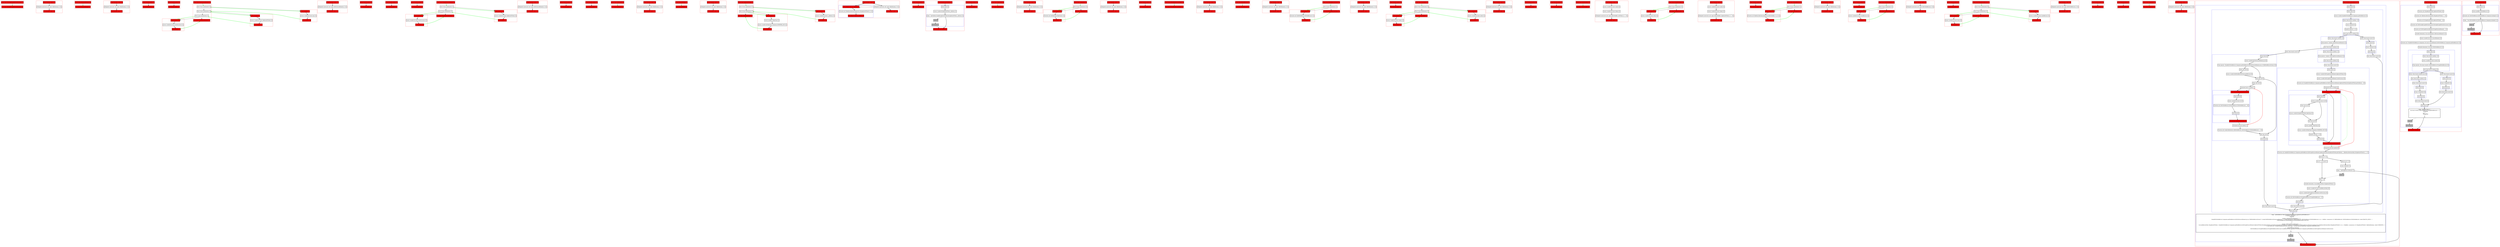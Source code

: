 digraph kt44814_kt {
    graph [nodesep=3]
    node [shape=box penwidth=2]
    edge [penwidth=2]

    subgraph cluster_0 {
        color=red
        0 [label="Enter class FlyweightCapableTreeStructure [1]" style="filled" fillcolor=red];
        1 [label="Exit class FlyweightCapableTreeStructure [1]" style="filled" fillcolor=red];
    }
    0 -> {1} [color=green];

    subgraph cluster_1 {
        color=red
        2 [label="Enter function <init> [2]" style="filled" fillcolor=red];
        3 [label="Delegated constructor call: super<R|kotlin/Any|>() [2]"];
        4 [label="Exit function <init> [2]" style="filled" fillcolor=red];
    }
    2 -> {3};
    3 -> {4};

    subgraph cluster_2 {
        color=red
        5 [label="Enter class FirSourceElement [1]" style="filled" fillcolor=red];
        6 [label="Exit class FirSourceElement [1]" style="filled" fillcolor=red];
    }
    5 -> {6} [color=green];

    subgraph cluster_3 {
        color=red
        7 [label="Enter function <init> [2]" style="filled" fillcolor=red];
        8 [label="Delegated constructor call: super<R|kotlin/Any|>() [2]"];
        9 [label="Exit function <init> [2]" style="filled" fillcolor=red];
    }
    7 -> {8};
    8 -> {9};

    subgraph cluster_4 {
        color=red
        10 [label="Enter function getter [2]" style="filled" fillcolor=red];
        11 [label="Exit function getter [2]" style="filled" fillcolor=red];
    }
    10 -> {11};

    subgraph cluster_5 {
        color=red
        12 [label="Enter function getter [2]" style="filled" fillcolor=red];
        13 [label="Exit function getter [2]" style="filled" fillcolor=red];
    }
    12 -> {13};

    subgraph cluster_6 {
        color=red
        14 [label="Enter class FirPsiSourceElement [1]" style="filled" fillcolor=red];
        15 [label="Part of class initialization [1]"];
        16 [label="Part of class initialization [1]"];
        17 [label="Part of class initialization [1]"];
        18 [label="Exit class FirPsiSourceElement [1]" style="filled" fillcolor=red];
    }
    14 -> {15} [color=green];
    15 -> {16} [style=dotted];
    15 -> {24} [color=green];
    15 -> {24} [style=dashed];
    16 -> {17} [style=dotted];
    16 -> {29} [color=green];
    16 -> {29} [style=dashed];
    17 -> {18} [style=dotted];
    17 -> {34} [color=green];
    17 -> {34} [style=dashed];

    subgraph cluster_7 {
        color=red
        19 [label="Enter function <init> [2]" style="filled" fillcolor=red];
        20 [label="Delegated constructor call: super<R|FirSourceElement|>() [2]"];
        21 [label="Exit function <init> [2]" style="filled" fillcolor=red];
    }
    19 -> {20};
    20 -> {21};

    subgraph cluster_8 {
        color=red
        22 [label="Enter function getter [3]" style="filled" fillcolor=red];
        23 [label="Exit function getter [3]" style="filled" fillcolor=red];
    }
    22 -> {23};

    subgraph cluster_9 {
        color=red
        24 [label="Enter property [2]" style="filled" fillcolor=red];
        25 [label="Access variable R|<local>/psi| [2]"];
        26 [label="Exit property [2]" style="filled" fillcolor=red];
    }
    24 -> {25};
    25 -> {26};
    26 -> {16} [color=green];

    subgraph cluster_10 {
        color=red
        27 [label="Enter function getter [3]" style="filled" fillcolor=red];
        28 [label="Exit function getter [3]" style="filled" fillcolor=red];
    }
    27 -> {28};

    subgraph cluster_11 {
        color=red
        29 [label="Enter property [2]" style="filled" fillcolor=red];
        30 [label="Access variable R|<local>/lighterASTNode| [2]"];
        31 [label="Exit property [2]" style="filled" fillcolor=red];
    }
    29 -> {30};
    30 -> {31};
    31 -> {17} [color=green];

    subgraph cluster_12 {
        color=red
        32 [label="Enter function getter [3]" style="filled" fillcolor=red];
        33 [label="Exit function getter [3]" style="filled" fillcolor=red];
    }
    32 -> {33};

    subgraph cluster_13 {
        color=red
        34 [label="Enter property [2]" style="filled" fillcolor=red];
        35 [label="Access variable R|<local>/treeStructure| [2]"];
        36 [label="Exit property [2]" style="filled" fillcolor=red];
    }
    34 -> {35};
    35 -> {36};
    36 -> {18} [color=green];

    subgraph cluster_14 {
        color=red
        37 [label="Enter class FirLightSourceElement [1]" style="filled" fillcolor=red];
        38 [label="Part of class initialization [1]"];
        39 [label="Part of class initialization [1]"];
        40 [label="Exit class FirLightSourceElement [1]" style="filled" fillcolor=red];
    }
    37 -> {38} [color=green];
    38 -> {39} [style=dotted];
    38 -> {46} [color=green];
    38 -> {46} [style=dashed];
    39 -> {40} [style=dotted];
    39 -> {51} [color=green];
    39 -> {51} [style=dashed];

    subgraph cluster_15 {
        color=red
        41 [label="Enter function <init> [2]" style="filled" fillcolor=red];
        42 [label="Delegated constructor call: super<R|FirSourceElement|>() [2]"];
        43 [label="Exit function <init> [2]" style="filled" fillcolor=red];
    }
    41 -> {42};
    42 -> {43};

    subgraph cluster_16 {
        color=red
        44 [label="Enter function getter [3]" style="filled" fillcolor=red];
        45 [label="Exit function getter [3]" style="filled" fillcolor=red];
    }
    44 -> {45};

    subgraph cluster_17 {
        color=red
        46 [label="Enter property [2]" style="filled" fillcolor=red];
        47 [label="Access variable R|<local>/lighterASTNode| [2]"];
        48 [label="Exit property [2]" style="filled" fillcolor=red];
    }
    46 -> {47};
    47 -> {48};
    48 -> {39} [color=green];

    subgraph cluster_18 {
        color=red
        49 [label="Enter function getter [3]" style="filled" fillcolor=red];
        50 [label="Exit function getter [3]" style="filled" fillcolor=red];
    }
    49 -> {50};

    subgraph cluster_19 {
        color=red
        51 [label="Enter property [2]" style="filled" fillcolor=red];
        52 [label="Access variable R|<local>/treeStructure| [2]"];
        53 [label="Exit property [2]" style="filled" fillcolor=red];
    }
    51 -> {52};
    52 -> {53};
    53 -> {40} [color=green];

    subgraph cluster_20 {
        color=red
        54 [label="Enter class PsiElement [1]" style="filled" fillcolor=red];
        55 [label="Exit class PsiElement [1]" style="filled" fillcolor=red];
    }
    54 -> {55} [color=green];

    subgraph cluster_21 {
        color=red
        56 [label="Enter function <init> [2]" style="filled" fillcolor=red];
        57 [label="Delegated constructor call: super<R|kotlin/Any|>() [2]"];
        58 [label="Exit function <init> [2]" style="filled" fillcolor=red];
    }
    56 -> {57};
    57 -> {58};

    subgraph cluster_22 {
        color=red
        59 [label="Enter class ASTNode [1]" style="filled" fillcolor=red];
        60 [label="Exit class ASTNode [1]" style="filled" fillcolor=red];
    }
    59 -> {60} [color=green];

    subgraph cluster_23 {
        color=red
        61 [label="Enter function <init> [2]" style="filled" fillcolor=red];
        62 [label="Delegated constructor call: super<R|kotlin/Any|>() [2]"];
        63 [label="Exit function <init> [2]" style="filled" fillcolor=red];
    }
    61 -> {62};
    62 -> {63};

    subgraph cluster_24 {
        color=red
        64 [label="Enter class LighterASTNode [1]" style="filled" fillcolor=red];
        65 [label="Part of class initialization [1]"];
        66 [label="Part of class initialization [1]"];
        67 [label="Exit class LighterASTNode [1]" style="filled" fillcolor=red];
    }
    64 -> {65} [color=green];
    65 -> {66} [style=dotted];
    65 -> {76} [color=green];
    65 -> {76} [style=dashed];
    66 -> {67} [style=dotted];
    66 -> {88} [color=green];
    66 -> {88} [style=dashed];

    subgraph cluster_25 {
        color=red
        68 [label="Enter function <init> [2]" style="filled" fillcolor=red];
        subgraph cluster_26 {
            color=blue
            71 [label="Enter default value of _children [3]" style="filled" fillcolor=red];
            72 [label="Function call: R|kotlin/collections/emptyList|<R|LighterASTNode?|>() [3]"];
            73 [label="Exit default value of _children [3]" style="filled" fillcolor=red];
        }
        69 [label="Delegated constructor call: super<R|kotlin/Any|>() [2]"];
        70 [label="Exit function <init> [2]" style="filled" fillcolor=red];
    }
    68 -> {71 69};
    69 -> {70};
    71 -> {72};
    71 -> {71} [style=dashed];
    72 -> {73};

    subgraph cluster_27 {
        color=red
        74 [label="Enter function getter [3]" style="filled" fillcolor=red];
        75 [label="Exit function getter [3]" style="filled" fillcolor=red];
    }
    74 -> {75};

    subgraph cluster_28 {
        color=red
        76 [label="Enter property [2]" style="filled" fillcolor=red];
        77 [label="Access variable R|<local>/_children| [2]"];
        78 [label="Exit property [2]" style="filled" fillcolor=red];
    }
    76 -> {77};
    77 -> {78};
    78 -> {66} [color=green];

    subgraph cluster_29 {
        color=red
        79 [label="Enter function getChildren [2]" style="filled" fillcolor=red];
        subgraph cluster_30 {
            color=blue
            80 [label="Enter block [2]"];
            81 [label="Access variable R|/LighterASTNode._children| [2]"];
            82 [label="Jump: ^getChildren this@R|/LighterASTNode|.R|/LighterASTNode._children| [2]"];
            83 [label="Stub [2]" style="filled" fillcolor=gray];
            84 [label="Exit block [2]" style="filled" fillcolor=gray];
        }
        85 [label="Exit function getChildren [2]" style="filled" fillcolor=red];
    }
    79 -> {80};
    80 -> {81};
    81 -> {82};
    82 -> {85};
    82 -> {83} [style=dotted];
    83 -> {84} [style=dotted];
    84 -> {85} [style=dotted];

    subgraph cluster_31 {
        color=red
        86 [label="Enter function getter [3]" style="filled" fillcolor=red];
        87 [label="Exit function getter [3]" style="filled" fillcolor=red];
    }
    86 -> {87};

    subgraph cluster_32 {
        color=red
        88 [label="Enter property [2]" style="filled" fillcolor=red];
        89 [label="Access qualifier /TokenType [2]"];
        90 [label="Access variable R|/TokenType.Companion.MODIFIER_LIST| [2]"];
        91 [label="Exit property [2]" style="filled" fillcolor=red];
    }
    88 -> {89};
    89 -> {90};
    90 -> {91};
    91 -> {67} [color=green];

    subgraph cluster_33 {
        color=red
        92 [label="Enter class TokenType [1]" style="filled" fillcolor=red];
        93 [label="Exit class TokenType [1]" style="filled" fillcolor=red];
    }
    92 -> {93} [color=green];

    subgraph cluster_34 {
        color=red
        94 [label="Enter function <init> [2]" style="filled" fillcolor=red];
        95 [label="Delegated constructor call: super<R|kotlin/Any|>() [2]"];
        96 [label="Exit function <init> [2]" style="filled" fillcolor=red];
    }
    94 -> {95};
    95 -> {96};

    subgraph cluster_35 {
        color=red
        97 [label="Enter class Companion [2]" style="filled" fillcolor=red];
        98 [label="Part of class initialization [2]"];
        99 [label="Exit class Companion [2]" style="filled" fillcolor=red];
    }
    97 -> {98} [color=green];
    98 -> {99} [style=dotted];
    98 -> {105} [color=green];
    98 -> {105} [style=dashed];

    subgraph cluster_36 {
        color=red
        100 [label="Enter function <init> [3]" style="filled" fillcolor=red];
        101 [label="Delegated constructor call: super<R|kotlin/Any|>() [3]"];
        102 [label="Exit function <init> [3]" style="filled" fillcolor=red];
    }
    100 -> {101};
    101 -> {102};

    subgraph cluster_37 {
        color=red
        103 [label="Enter function getter [4]" style="filled" fillcolor=red];
        104 [label="Exit function getter [4]" style="filled" fillcolor=red];
    }
    103 -> {104};

    subgraph cluster_38 {
        color=red
        105 [label="Enter property [3]" style="filled" fillcolor=red];
        106 [label="Function call: R|/TokenType.TokenType|() [3]"];
        107 [label="Exit property [3]" style="filled" fillcolor=red];
    }
    105 -> {106};
    106 -> {107};
    107 -> {99} [color=green];

    subgraph cluster_39 {
        color=red
        108 [label="Enter class KtModifierKeywordToken [1]" style="filled" fillcolor=red];
        109 [label="Exit class KtModifierKeywordToken [1]" style="filled" fillcolor=red];
    }
    108 -> {109} [color=green];

    subgraph cluster_40 {
        color=red
        110 [label="Enter function <init> [2]" style="filled" fillcolor=red];
        111 [label="Delegated constructor call: super<R|kotlin/Any|>() [2]"];
        112 [label="Exit function <init> [2]" style="filled" fillcolor=red];
    }
    110 -> {111};
    111 -> {112};

    subgraph cluster_41 {
        color=red
        113 [label="Enter class KtModifierList [1]" style="filled" fillcolor=red];
        114 [label="Exit class KtModifierList [1]" style="filled" fillcolor=red];
    }
    113 -> {114} [color=green];

    subgraph cluster_42 {
        color=red
        115 [label="Enter function <init> [2]" style="filled" fillcolor=red];
        116 [label="Delegated constructor call: super<R|PsiElement|>() [2]"];
        117 [label="Exit function <init> [2]" style="filled" fillcolor=red];
    }
    115 -> {116};
    116 -> {117};

    subgraph cluster_43 {
        color=red
        118 [label="Enter class KtModifierListOwner [1]" style="filled" fillcolor=red];
        119 [label="Part of class initialization [1]"];
        120 [label="Exit class KtModifierListOwner [1]" style="filled" fillcolor=red];
    }
    118 -> {119} [color=green];
    119 -> {120} [style=dotted];
    119 -> {126} [color=green];
    119 -> {126} [style=dashed];

    subgraph cluster_44 {
        color=red
        121 [label="Enter function <init> [2]" style="filled" fillcolor=red];
        122 [label="Delegated constructor call: super<R|PsiElement|>() [2]"];
        123 [label="Exit function <init> [2]" style="filled" fillcolor=red];
    }
    121 -> {122};
    122 -> {123};

    subgraph cluster_45 {
        color=red
        124 [label="Enter function getter [3]" style="filled" fillcolor=red];
        125 [label="Exit function getter [3]" style="filled" fillcolor=red];
    }
    124 -> {125};

    subgraph cluster_46 {
        color=red
        126 [label="Enter property [2]" style="filled" fillcolor=red];
        127 [label="Function call: R|/KtModifierList.KtModifierList|() [2]"];
        128 [label="Exit property [2]" style="filled" fillcolor=red];
    }
    126 -> {127};
    127 -> {128};
    128 -> {120} [color=green];

    subgraph cluster_47 {
        color=red
        129 [label="Enter class FirModifier [1]" style="filled" fillcolor=red];
        130 [label="Part of class initialization [1]"];
        131 [label="Part of class initialization [1]"];
        132 [label="Exit class FirModifier [1]" style="filled" fillcolor=red];
    }
    129 -> {130} [color=green];
    130 -> {131} [style=dotted];
    130 -> {138} [color=green];
    130 -> {138} [style=dashed];
    131 -> {132} [style=dotted];
    131 -> {143} [color=green];
    131 -> {143} [style=dashed];

    subgraph cluster_48 {
        color=red
        133 [label="Enter function <init> [2]" style="filled" fillcolor=red];
        134 [label="Delegated constructor call: super<R|kotlin/Any|>() [2]"];
        135 [label="Exit function <init> [2]" style="filled" fillcolor=red];
    }
    133 -> {134};
    134 -> {135};

    subgraph cluster_49 {
        color=red
        136 [label="Enter function getter [3]" style="filled" fillcolor=red];
        137 [label="Exit function getter [3]" style="filled" fillcolor=red];
    }
    136 -> {137};

    subgraph cluster_50 {
        color=red
        138 [label="Enter property [2]" style="filled" fillcolor=red];
        139 [label="Access variable R|<local>/node| [2]"];
        140 [label="Exit property [2]" style="filled" fillcolor=red];
    }
    138 -> {139};
    139 -> {140};
    140 -> {131} [color=green];

    subgraph cluster_51 {
        color=red
        141 [label="Enter function getter [3]" style="filled" fillcolor=red];
        142 [label="Exit function getter [3]" style="filled" fillcolor=red];
    }
    141 -> {142};

    subgraph cluster_52 {
        color=red
        143 [label="Enter property [2]" style="filled" fillcolor=red];
        144 [label="Access variable R|<local>/token| [2]"];
        145 [label="Exit property [2]" style="filled" fillcolor=red];
    }
    143 -> {144};
    144 -> {145};
    145 -> {132} [color=green];

    subgraph cluster_53 {
        color=red
        146 [label="Enter class FirPsiModifier [2]" style="filled" fillcolor=red];
        147 [label="Exit class FirPsiModifier [2]" style="filled" fillcolor=red];
    }
    146 -> {147} [color=green];

    subgraph cluster_54 {
        color=red
        148 [label="Enter function <init> [3]" style="filled" fillcolor=red];
        149 [label="Access variable R|<local>/node| [4]"];
        150 [label="Access variable R|<local>/token| [4]"];
        151 [label="Delegated constructor call: super<R|FirModifier<ASTNode>|>(...) [3]"];
        152 [label="Exit function <init> [3]" style="filled" fillcolor=red];
    }
    148 -> {149};
    149 -> {150};
    150 -> {151};
    151 -> {152};

    subgraph cluster_55 {
        color=red
        153 [label="Enter class FirLightModifier [2]" style="filled" fillcolor=red];
        154 [label="Part of class initialization [2]"];
        155 [label="Exit class FirLightModifier [2]" style="filled" fillcolor=red];
    }
    153 -> {154} [color=green];
    154 -> {155} [style=dotted];
    154 -> {163} [color=green];
    154 -> {163} [style=dashed];

    subgraph cluster_56 {
        color=red
        156 [label="Enter function <init> [3]" style="filled" fillcolor=red];
        157 [label="Access variable R|<local>/node| [4]"];
        158 [label="Access variable R|<local>/token| [4]"];
        159 [label="Delegated constructor call: super<R|FirModifier<LighterASTNode>|>(...) [3]"];
        160 [label="Exit function <init> [3]" style="filled" fillcolor=red];
    }
    156 -> {157};
    157 -> {158};
    158 -> {159};
    159 -> {160};

    subgraph cluster_57 {
        color=red
        161 [label="Enter function getter [4]" style="filled" fillcolor=red];
        162 [label="Exit function getter [4]" style="filled" fillcolor=red];
    }
    161 -> {162};

    subgraph cluster_58 {
        color=red
        163 [label="Enter property [3]" style="filled" fillcolor=red];
        164 [label="Access variable R|<local>/tree| [3]"];
        165 [label="Exit property [3]" style="filled" fillcolor=red];
    }
    163 -> {164};
    164 -> {165};
    165 -> {155} [color=green];

    subgraph cluster_59 {
        color=red
        166 [label="Enter class FirModifierList [1]" style="filled" fillcolor=red];
        167 [label="Part of class initialization [1]"];
        168 [label="Exit class FirModifierList [1]" style="filled" fillcolor=red];
    }
    166 -> {167} [color=green];
    167 -> {168} [style=dotted];
    167 -> {174} [color=green];
    167 -> {174} [style=dashed];

    subgraph cluster_60 {
        color=red
        169 [label="Enter function <init> [2]" style="filled" fillcolor=red];
        170 [label="Delegated constructor call: super<R|kotlin/Any|>() [2]"];
        171 [label="Exit function <init> [2]" style="filled" fillcolor=red];
    }
    169 -> {170};
    170 -> {171};

    subgraph cluster_61 {
        color=red
        172 [label="Enter function getter [3]" style="filled" fillcolor=red];
        173 [label="Exit function getter [3]" style="filled" fillcolor=red];
    }
    172 -> {173};

    subgraph cluster_62 {
        color=red
        174 [label="Enter property [2]" style="filled" fillcolor=red];
        175 [label="Function call: R|kotlin/collections/emptyList|<R|FirModifier<*>|>() [2]"];
        176 [label="Exit property [2]" style="filled" fillcolor=red];
    }
    174 -> {175};
    175 -> {176};
    176 -> {168} [color=green];

    subgraph cluster_63 {
        color=red
        177 [label="Enter class FirPsiModifierList [2]" style="filled" fillcolor=red];
        178 [label="Part of class initialization [2]"];
        179 [label="Exit class FirPsiModifierList [2]" style="filled" fillcolor=red];
    }
    177 -> {178} [color=green];
    178 -> {179} [style=dotted];
    178 -> {185} [color=green];
    178 -> {185} [style=dashed];

    subgraph cluster_64 {
        color=red
        180 [label="Enter function <init> [3]" style="filled" fillcolor=red];
        181 [label="Delegated constructor call: super<R|FirModifierList|>() [3]"];
        182 [label="Exit function <init> [3]" style="filled" fillcolor=red];
    }
    180 -> {181};
    181 -> {182};

    subgraph cluster_65 {
        color=red
        183 [label="Enter function getter [4]" style="filled" fillcolor=red];
        184 [label="Exit function getter [4]" style="filled" fillcolor=red];
    }
    183 -> {184};

    subgraph cluster_66 {
        color=red
        185 [label="Enter property [3]" style="filled" fillcolor=red];
        186 [label="Access variable R|<local>/modifierList| [3]"];
        187 [label="Exit property [3]" style="filled" fillcolor=red];
    }
    185 -> {186};
    186 -> {187};
    187 -> {179} [color=green];

    subgraph cluster_67 {
        color=red
        188 [label="Enter class FirLightModifierList [2]" style="filled" fillcolor=red];
        189 [label="Part of class initialization [2]"];
        190 [label="Part of class initialization [2]"];
        191 [label="Exit class FirLightModifierList [2]" style="filled" fillcolor=red];
    }
    188 -> {189} [color=green];
    189 -> {190} [style=dotted];
    189 -> {197} [color=green];
    189 -> {197} [style=dashed];
    190 -> {191} [style=dotted];
    190 -> {202} [color=green];
    190 -> {202} [style=dashed];

    subgraph cluster_68 {
        color=red
        192 [label="Enter function <init> [3]" style="filled" fillcolor=red];
        193 [label="Delegated constructor call: super<R|FirModifierList|>() [3]"];
        194 [label="Exit function <init> [3]" style="filled" fillcolor=red];
    }
    192 -> {193};
    193 -> {194};

    subgraph cluster_69 {
        color=red
        195 [label="Enter function getter [4]" style="filled" fillcolor=red];
        196 [label="Exit function getter [4]" style="filled" fillcolor=red];
    }
    195 -> {196};

    subgraph cluster_70 {
        color=red
        197 [label="Enter property [3]" style="filled" fillcolor=red];
        198 [label="Access variable R|<local>/modifierList| [3]"];
        199 [label="Exit property [3]" style="filled" fillcolor=red];
    }
    197 -> {198};
    198 -> {199};
    199 -> {190} [color=green];

    subgraph cluster_71 {
        color=red
        200 [label="Enter function getter [4]" style="filled" fillcolor=red];
        201 [label="Exit function getter [4]" style="filled" fillcolor=red];
    }
    200 -> {201};

    subgraph cluster_72 {
        color=red
        202 [label="Enter property [3]" style="filled" fillcolor=red];
        203 [label="Access variable R|<local>/tree| [3]"];
        204 [label="Exit property [3]" style="filled" fillcolor=red];
    }
    202 -> {203};
    203 -> {204};
    204 -> {191} [color=green];

    subgraph cluster_73 {
        color=red
        205 [label="Enter class Companion [2]" style="filled" fillcolor=red];
        206 [label="Exit class Companion [2]" style="filled" fillcolor=red];
    }
    205 -> {206} [color=green];

    subgraph cluster_74 {
        color=red
        207 [label="Enter function <init> [3]" style="filled" fillcolor=red];
        208 [label="Delegated constructor call: super<R|kotlin/Any|>() [3]"];
        209 [label="Exit function <init> [3]" style="filled" fillcolor=red];
    }
    207 -> {208};
    208 -> {209};

    subgraph cluster_75 {
        color=red
        210 [label="Enter function getModifierList [3]" style="filled" fillcolor=red];
        subgraph cluster_76 {
            color=blue
            211 [label="Enter block [3]"];
            subgraph cluster_77 {
                color=blue
                212 [label="Enter when [3]"];
                213 [label="Access variable this@R|/FirModifierList.Companion.getModifierList| [4]"];
                subgraph cluster_78 {
                    color=blue
                    214 [label="Enter when branch condition  [4]"];
                    215 [label="Const: Null(null) [5]"];
                    216 [label="Equality operator == [5]"];
                    217 [label="Exit when branch condition [4]"];
                }
                subgraph cluster_79 {
                    color=blue
                    218 [label="Enter when branch condition  [4]"];
                    219 [label="Type operator: ($subj$ is R|FirPsiSourceElement|) [5]"];
                    220 [label="Exit when branch condition [4]"];
                }
                subgraph cluster_80 {
                    color=blue
                    221 [label="Enter when branch condition  [4]"];
                    222 [label="Type operator: ($subj$ is R|FirLightSourceElement|) [5]"];
                    223 [label="Exit when branch condition [4]"];
                }
                224 [label="Enter when branch result [5]"];
                subgraph cluster_81 {
                    color=blue
                    225 [label="Enter block [7]"];
                    226 [label="Access variable R|/FirLightSourceElement.lighterASTNode| [9]"];
                    227 [label="Access variable R|/FirLightSourceElement.treeStructure| [9]"];
                    228 [label="Function call: this@R|/FirModifierList.Companion.getModifierList|.R|/FirLightSourceElement.lighterASTNode|.R|/LighterASTNode.getChildren|(...) [8]"];
                    229 [label="Postponed enter to lambda [8]"];
                    subgraph cluster_82 {
                        color=blue
                        275 [label="Enter function anonymousFunction [9]" style="filled" fillcolor=red];
                        subgraph cluster_83 {
                            color=blue
                            276 [label="Enter block [9]"];
                            277 [label="Access variable R|<local>/it| [9]"];
                            278 [label="Enter safe call [9]"];
                            279 [label="Access variable R|/LighterASTNode.tokenType| [9]"];
                            280 [label="Exit safe call [9]"];
                            281 [label="Access qualifier /TokenType [9]"];
                            282 [label="Access variable R|/TokenType.Companion.MODIFIER_LIST| [9]"];
                            283 [label="Equality operator == [9]"];
                            284 [label="Exit block [9]"];
                        }
                        285 [label="Exit function anonymousFunction [9]" style="filled" fillcolor=red];
                    }
                    230 [label="Postponed exit from lambda [8]"];
                    231 [label="Function call: this@R|/FirModifierList.Companion.getModifierList|.R|/FirLightSourceElement.lighterASTNode|.R|/LighterASTNode.getChildren|(...).R|kotlin/collections/find|<R|LighterASTNode?|>(...) [7]"];
                    232 [label="Exit lhs of ?: [7]"];
                    233 [label="Enter rhs of ?: [7]"];
                    234 [label="Const: Null(null) [7]"];
                    235 [label="Jump: ^getModifierList Null(null) [7]"];
                    236 [label="Stub [7]" style="filled" fillcolor=gray];
                    237 [label="Lhs of ?: is not null [7]"];
                    238 [label="Exit ?: [7]"];
                    239 [label="Variable declaration: lval modifierListNode: R|LighterASTNode| [7]"];
                    240 [label="Access variable R|<local>/modifierListNode| [8]"];
                    241 [label="Access variable R|/FirLightSourceElement.treeStructure| [8]"];
                    242 [label="Function call: R|/FirModifierList.FirLightModifierList.FirLightModifierList|(...) [7]"];
                    243 [label="Exit block [7]"];
                }
                244 [label="Exit when branch result [6]"];
                245 [label="Enter when branch result [5]"];
                subgraph cluster_84 {
                    color=blue
                    246 [label="Enter block [6]"];
                    247 [label="Access variable R|/FirPsiSourceElement.psi| [6]"];
                    248 [label="Type operator: (this@R|/FirModifierList.Companion.getModifierList|.R|/FirPsiSourceElement.psi| as? R|KtModifierListOwner|) [6]"];
                    249 [label="Enter safe call [6]"];
                    250 [label="Access variable R|/KtModifierListOwner.modifierList| [6]"];
                    251 [label="Exit safe call [6]"];
                    252 [label="Enter safe call [6]"];
                    253 [label="Postponed enter to lambda [7]"];
                    subgraph cluster_85 {
                        color=blue
                        269 [label="Enter function anonymousFunction [8]" style="filled" fillcolor=red];
                        subgraph cluster_86 {
                            color=blue
                            270 [label="Enter block [8]"];
                            271 [label="Access variable R|<local>/it| [9]"];
                            272 [label="Function call: R|/FirModifierList.FirPsiModifierList.FirPsiModifierList|(...) [8]"];
                            273 [label="Exit block [8]"];
                        }
                        274 [label="Exit function anonymousFunction [8]" style="filled" fillcolor=red];
                    }
                    254 [label="Postponed exit from lambda [7]"];
                    255 [label="Function call: $subj$.R|kotlin/let|<R|KtModifierList|, R|FirModifierList.FirPsiModifierList|>(...) [6]"];
                    256 [label="Exit safe call [6]"];
                    257 [label="Exit block [6]"];
                }
                258 [label="Exit when branch result [5]"];
                259 [label="Enter when branch result [5]"];
                subgraph cluster_87 {
                    color=blue
                    260 [label="Enter block [5]"];
                    261 [label="Const: Null(null) [5]"];
                    262 [label="Exit block [5]"];
                }
                263 [label="Exit when branch result [4]"];
                264 [label="Exit when [3]"];
            }
            265 [label="Jump: ^getModifierList when (this@R|/FirModifierList.Companion.getModifierList|) {
    ==($subj$, Null(null)) ->  {
        Null(null)
    }
    ($subj$ is R|FirPsiSourceElement|) ->  {
        (this@R|/FirModifierList.Companion.getModifierList|.R|/FirPsiSourceElement.psi| as? R|KtModifierListOwner|)?.{ $subj$.R|/KtModifierListOwner.modifierList| }?.{ $subj$.R|kotlin/let|<R|KtModifierList|, R|FirModifierList.FirPsiModifierList|>(<L> = let@fun <anonymous>(it: R|KtModifierList|): R|FirModifierList.FirPsiModifierList| <kind=EXACTLY_ONCE>  {
            ^ R|/FirModifierList.FirPsiModifierList.FirPsiModifierList|(R|<local>/it|)
        }
        ) }
    }
    ($subj$ is R|FirLightSourceElement|) ->  {
        lval modifierListNode: R|LighterASTNode| = this@R|/FirModifierList.Companion.getModifierList|.R|/FirLightSourceElement.lighterASTNode|.R|/LighterASTNode.getChildren|(this@R|/FirModifierList.Companion.getModifierList|.R|/FirLightSourceElement.treeStructure|).R|kotlin/collections/find|<R|LighterASTNode?|>(<L> = find@fun <anonymous>(it: R|LighterASTNode?|): R|kotlin/Boolean| <kind=UNKNOWN>  {
            ^ ==(R|<local>/it|?.{ $subj$.R|/LighterASTNode.tokenType| }, Q|TokenType|.R|/TokenType.Companion.MODIFIER_LIST|)
        }
        ) ?: ^getModifierList Null(null)
        R|/FirModifierList.FirLightModifierList.FirLightModifierList|(R|<local>/modifierListNode|, this@R|/FirModifierList.Companion.getModifierList|.R|/FirLightSourceElement.treeStructure|)
    }
}
 [3]"];
            266 [label="Stub [3]" style="filled" fillcolor=gray];
            267 [label="Exit block [3]" style="filled" fillcolor=gray];
        }
        268 [label="Exit function getModifierList [3]" style="filled" fillcolor=red];
    }
    210 -> {211};
    211 -> {212};
    212 -> {213};
    213 -> {214};
    214 -> {215};
    215 -> {216};
    216 -> {217};
    217 -> {259 218};
    218 -> {219};
    219 -> {220};
    220 -> {245 221};
    221 -> {222};
    222 -> {223};
    223 -> {224};
    224 -> {225};
    225 -> {226};
    226 -> {227};
    227 -> {228};
    228 -> {229};
    229 -> {275};
    229 -> {230} [color=red];
    229 -> {275} [style=dashed];
    230 -> {231};
    231 -> {232};
    232 -> {237 233};
    233 -> {234};
    234 -> {235};
    235 -> {268};
    235 -> {236} [style=dotted];
    236 -> {238} [style=dotted];
    237 -> {238};
    238 -> {239};
    239 -> {240};
    240 -> {241};
    241 -> {242};
    242 -> {243};
    243 -> {244};
    244 -> {264};
    245 -> {246};
    246 -> {247};
    247 -> {248};
    248 -> {249 251};
    249 -> {250};
    250 -> {251};
    251 -> {252 256};
    252 -> {253};
    253 -> {269};
    253 -> {254} [color=red];
    253 -> {269} [style=dashed];
    254 -> {255};
    255 -> {256};
    256 -> {257};
    257 -> {258};
    258 -> {264};
    259 -> {260};
    260 -> {261};
    261 -> {262};
    262 -> {263};
    263 -> {264};
    264 -> {265};
    265 -> {268};
    265 -> {266} [style=dotted];
    266 -> {267} [style=dotted];
    267 -> {268} [style=dotted];
    269 -> {270};
    270 -> {271};
    271 -> {272};
    272 -> {273};
    273 -> {274};
    274 -> {254} [color=green];
    275 -> {285 276};
    276 -> {277};
    277 -> {278 280};
    278 -> {279};
    279 -> {280};
    280 -> {281};
    281 -> {282};
    282 -> {283};
    283 -> {284};
    284 -> {285};
    285 -> {230} [color=green];
    285 -> {275} [color=green style=dashed];

    subgraph cluster_88 {
        color=red
        286 [label="Enter function boxImpl [3]" style="filled" fillcolor=red];
        subgraph cluster_89 {
            color=blue
            287 [label="Enter block [3]"];
            288 [label="Function call: R|/LighterASTNode.LighterASTNode|() [6]"];
            289 [label="Function call: R|kotlin/collections/listOf|<R|LighterASTNode|>(...) [5]"];
            290 [label="Function call: R|/LighterASTNode.LighterASTNode|(...) [4]"];
            291 [label="Function call: R|/FlyweightCapableTreeStructure.FlyweightCapableTreeStructure|() [4]"];
            292 [label="Function call: R|/FirLightSourceElement.FirLightSourceElement|(...) [3]"];
            293 [label="Variable declaration: lval sourceElement: R|FirSourceElement?| [3]"];
            294 [label="Access variable R|<local>/sourceElement| [4]"];
            295 [label="Function call: (this@R|/FirModifierList.Companion|, R|<local>/sourceElement|).R|/FirModifierList.Companion.getModifierList|() [3]"];
            296 [label="Variable declaration: lval result: R|FirModifierList?| [3]"];
            subgraph cluster_90 {
                color=blue
                297 [label="Enter when [3]"];
                subgraph cluster_91 {
                    color=blue
                    298 [label="Enter when branch condition  [4]"];
                    299 [label="Access variable R|<local>/result| [5]"];
                    300 [label="Type operator: (R|<local>/result| is R|FirModifierList.FirLightModifierList|) [5]"];
                    301 [label="Exit when branch condition [4]"];
                }
                subgraph cluster_92 {
                    color=blue
                    302 [label="Enter when branch condition else [4]"];
                    303 [label="Exit when branch condition [4]"];
                }
                304 [label="Enter when branch result [5]"];
                subgraph cluster_93 {
                    color=blue
                    305 [label="Enter block [6]"];
                    306 [label="Const: String(Fail) [6]"];
                    307 [label="Exit block [6]"];
                }
                308 [label="Exit when branch result [5]"];
                309 [label="Enter when branch result [5]"];
                subgraph cluster_94 {
                    color=blue
                    310 [label="Enter block [5]"];
                    311 [label="Const: String(OK) [5]"];
                    312 [label="Exit block [5]"];
                }
                313 [label="Exit when branch result [4]"];
                314 [label="Exit when [3]"];
            }
            315 [label="Jump: ^boxImpl when () {
    (R|<local>/result| is R|FirModifierList.FirLightModifierList|) ->  {
        String(OK)
    }
    else ->  {
        String(Fail)
    }
}
 [3]"];
            316 [label="Stub [3]" style="filled" fillcolor=gray];
            317 [label="Exit block [3]" style="filled" fillcolor=gray];
        }
        318 [label="Exit function boxImpl [3]" style="filled" fillcolor=red];
    }
    286 -> {287};
    287 -> {288};
    288 -> {289};
    289 -> {290};
    290 -> {291};
    291 -> {292};
    292 -> {293};
    293 -> {294};
    294 -> {295};
    295 -> {296};
    296 -> {297};
    297 -> {298};
    298 -> {299};
    299 -> {300};
    300 -> {301};
    301 -> {309 302};
    302 -> {303};
    303 -> {304};
    304 -> {305};
    305 -> {306};
    306 -> {307};
    307 -> {308};
    308 -> {314};
    309 -> {310};
    310 -> {311};
    311 -> {312};
    312 -> {313};
    313 -> {314};
    314 -> {315};
    315 -> {318};
    315 -> {316} [style=dotted];
    316 -> {317} [style=dotted];
    317 -> {318} [style=dotted];

    subgraph cluster_95 {
        color=red
        319 [label="Enter function box [1]" style="filled" fillcolor=red];
        subgraph cluster_96 {
            color=blue
            320 [label="Enter block [1]"];
            321 [label="Access qualifier /FirModifierList [2]"];
            322 [label="Function call: Q|FirModifierList|.R|/FirModifierList.Companion.boxImpl|() [1]"];
            323 [label="Jump: ^box Q|FirModifierList|.R|/FirModifierList.Companion.boxImpl|() [1]"];
            324 [label="Stub [1]" style="filled" fillcolor=gray];
            325 [label="Exit block [1]" style="filled" fillcolor=gray];
        }
        326 [label="Exit function box [1]" style="filled" fillcolor=red];
    }
    319 -> {320};
    320 -> {321};
    321 -> {322};
    322 -> {323};
    323 -> {326};
    323 -> {324} [style=dotted];
    324 -> {325} [style=dotted];
    325 -> {326} [style=dotted];

}

